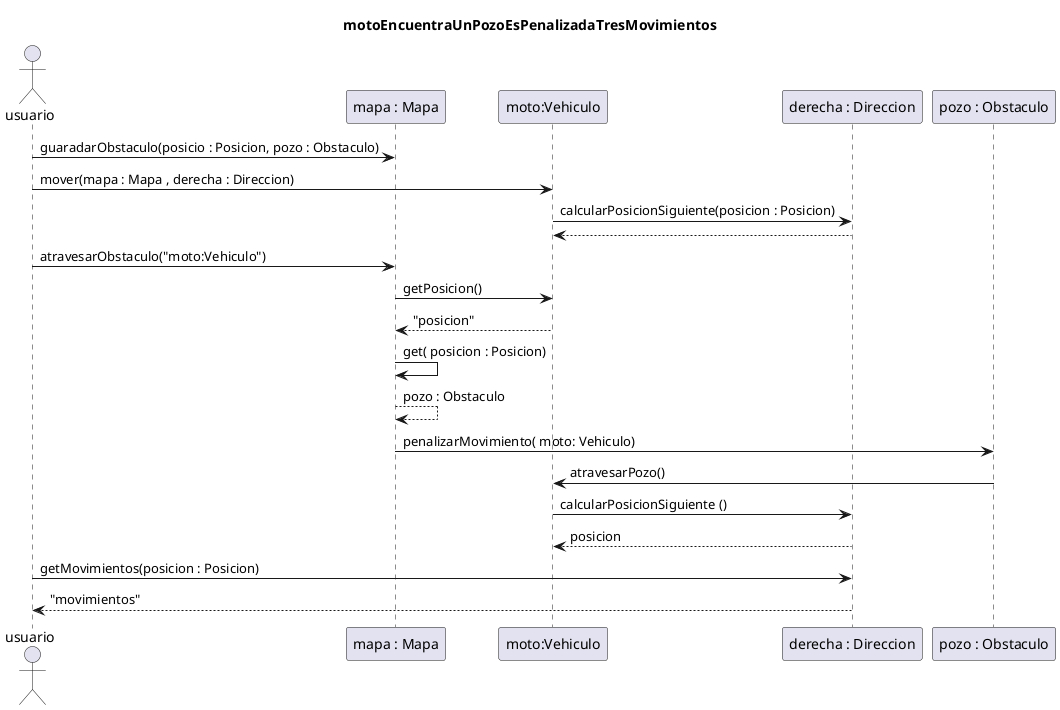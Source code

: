 @startuml
title "motoEncuentraUnPozoEsPenalizadaTresMovimientos"

actor usuario
usuario -> "mapa : Mapa" : guaradarObstaculo(posicio : Posicion, pozo : Obstaculo)
usuario -> "moto:Vehiculo" : mover(mapa : Mapa , derecha : Direccion)
"moto:Vehiculo" -> "derecha : Direccion" :calcularPosicionSiguiente(posicion : Posicion)
return
usuario -> "mapa : Mapa" : atravesarObstaculo("moto:Vehiculo")
"mapa : Mapa" -> "moto:Vehiculo" : getPosicion()
return "posicion"
"mapa : Mapa" -> "mapa : Mapa" : get( posicion : Posicion)
return pozo : Obstaculo
"mapa : Mapa" -> "pozo : Obstaculo" : penalizarMovimiento( moto: Vehiculo)
"pozo : Obstaculo" -> "moto:Vehiculo" : atravesarPozo()
"moto:Vehiculo" -> "derecha : Direccion" : calcularPosicionSiguiente ()
return posicion
usuario -> "derecha : Direccion" : getMovimientos(posicion : Posicion)
return "movimientos"
@enduml